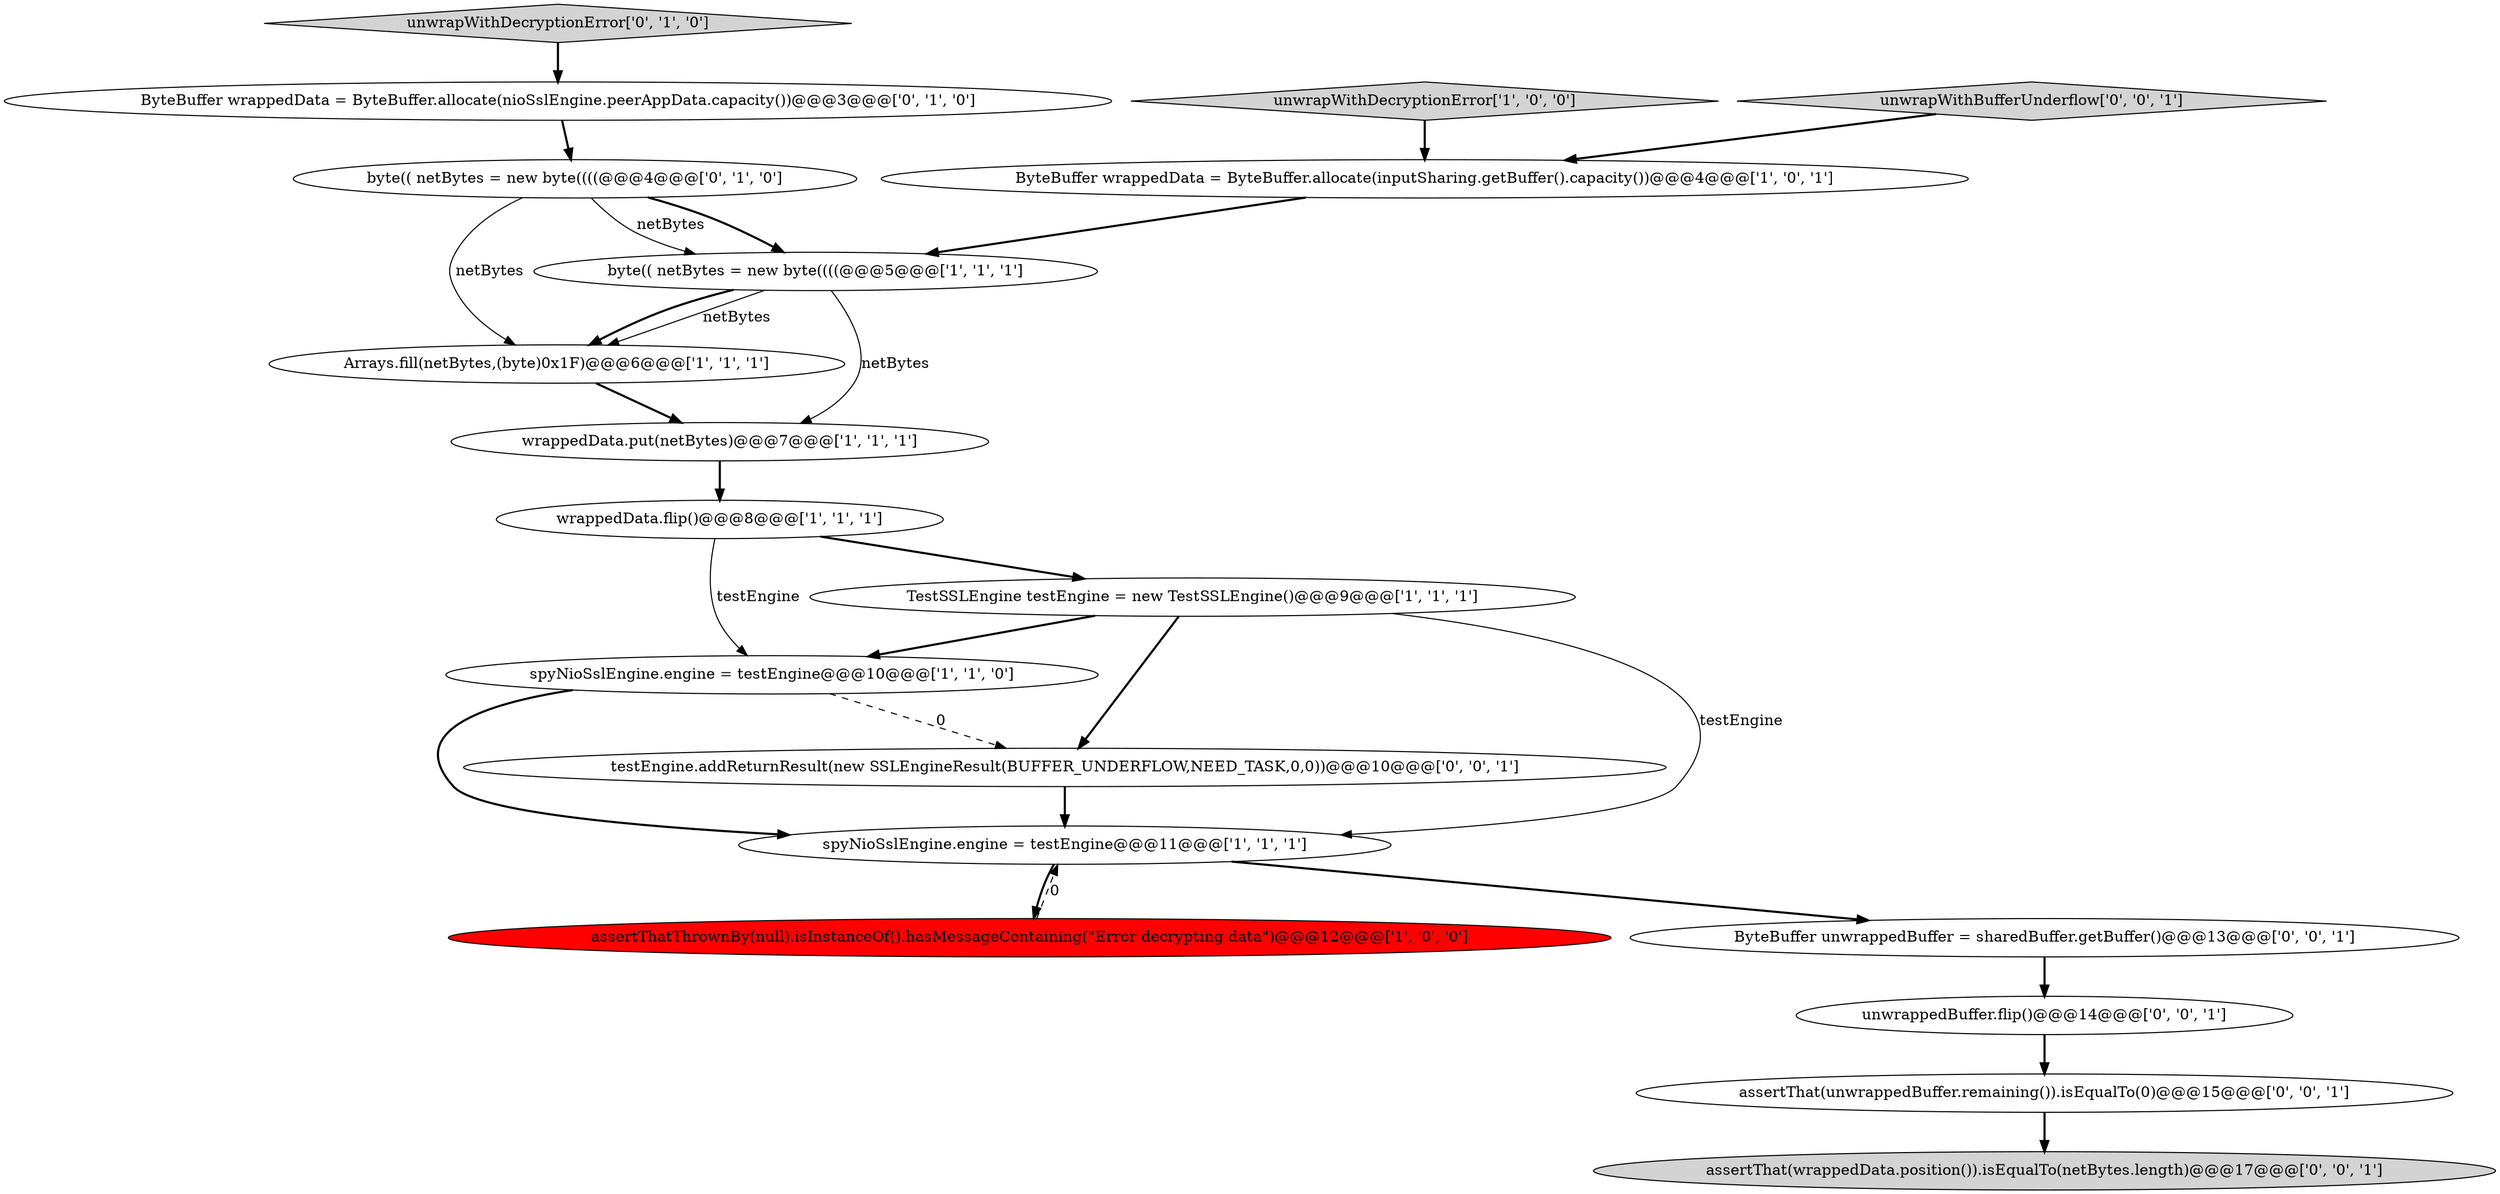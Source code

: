 digraph {
0 [style = filled, label = "unwrapWithDecryptionError['1', '0', '0']", fillcolor = lightgray, shape = diamond image = "AAA0AAABBB1BBB"];
16 [style = filled, label = "testEngine.addReturnResult(new SSLEngineResult(BUFFER_UNDERFLOW,NEED_TASK,0,0))@@@10@@@['0', '0', '1']", fillcolor = white, shape = ellipse image = "AAA0AAABBB3BBB"];
17 [style = filled, label = "ByteBuffer unwrappedBuffer = sharedBuffer.getBuffer()@@@13@@@['0', '0', '1']", fillcolor = white, shape = ellipse image = "AAA0AAABBB3BBB"];
1 [style = filled, label = "wrappedData.flip()@@@8@@@['1', '1', '1']", fillcolor = white, shape = ellipse image = "AAA0AAABBB1BBB"];
18 [style = filled, label = "unwrappedBuffer.flip()@@@14@@@['0', '0', '1']", fillcolor = white, shape = ellipse image = "AAA0AAABBB3BBB"];
6 [style = filled, label = "assertThatThrownBy(null).isInstanceOf().hasMessageContaining(\"Error decrypting data\")@@@12@@@['1', '0', '0']", fillcolor = red, shape = ellipse image = "AAA1AAABBB1BBB"];
13 [style = filled, label = "assertThat(wrappedData.position()).isEqualTo(netBytes.length)@@@17@@@['0', '0', '1']", fillcolor = lightgray, shape = ellipse image = "AAA0AAABBB3BBB"];
3 [style = filled, label = "spyNioSslEngine.engine = testEngine@@@10@@@['1', '1', '0']", fillcolor = white, shape = ellipse image = "AAA0AAABBB1BBB"];
7 [style = filled, label = "Arrays.fill(netBytes,(byte)0x1F)@@@6@@@['1', '1', '1']", fillcolor = white, shape = ellipse image = "AAA0AAABBB1BBB"];
14 [style = filled, label = "assertThat(unwrappedBuffer.remaining()).isEqualTo(0)@@@15@@@['0', '0', '1']", fillcolor = white, shape = ellipse image = "AAA0AAABBB3BBB"];
15 [style = filled, label = "unwrapWithBufferUnderflow['0', '0', '1']", fillcolor = lightgray, shape = diamond image = "AAA0AAABBB3BBB"];
10 [style = filled, label = "unwrapWithDecryptionError['0', '1', '0']", fillcolor = lightgray, shape = diamond image = "AAA0AAABBB2BBB"];
11 [style = filled, label = "ByteBuffer wrappedData = ByteBuffer.allocate(nioSslEngine.peerAppData.capacity())@@@3@@@['0', '1', '0']", fillcolor = white, shape = ellipse image = "AAA0AAABBB2BBB"];
8 [style = filled, label = "wrappedData.put(netBytes)@@@7@@@['1', '1', '1']", fillcolor = white, shape = ellipse image = "AAA0AAABBB1BBB"];
4 [style = filled, label = "TestSSLEngine testEngine = new TestSSLEngine()@@@9@@@['1', '1', '1']", fillcolor = white, shape = ellipse image = "AAA0AAABBB1BBB"];
5 [style = filled, label = "byte(( netBytes = new byte((((@@@5@@@['1', '1', '1']", fillcolor = white, shape = ellipse image = "AAA0AAABBB1BBB"];
9 [style = filled, label = "spyNioSslEngine.engine = testEngine@@@11@@@['1', '1', '1']", fillcolor = white, shape = ellipse image = "AAA0AAABBB1BBB"];
12 [style = filled, label = "byte(( netBytes = new byte((((@@@4@@@['0', '1', '0']", fillcolor = white, shape = ellipse image = "AAA0AAABBB2BBB"];
2 [style = filled, label = "ByteBuffer wrappedData = ByteBuffer.allocate(inputSharing.getBuffer().capacity())@@@4@@@['1', '0', '1']", fillcolor = white, shape = ellipse image = "AAA0AAABBB1BBB"];
4->3 [style = bold, label=""];
4->9 [style = solid, label="testEngine"];
1->4 [style = bold, label=""];
15->2 [style = bold, label=""];
12->5 [style = bold, label=""];
0->2 [style = bold, label=""];
6->9 [style = dashed, label="0"];
3->16 [style = dashed, label="0"];
9->17 [style = bold, label=""];
5->8 [style = solid, label="netBytes"];
11->12 [style = bold, label=""];
1->3 [style = solid, label="testEngine"];
7->8 [style = bold, label=""];
9->6 [style = bold, label=""];
5->7 [style = solid, label="netBytes"];
3->9 [style = bold, label=""];
8->1 [style = bold, label=""];
12->7 [style = solid, label="netBytes"];
12->5 [style = solid, label="netBytes"];
5->7 [style = bold, label=""];
14->13 [style = bold, label=""];
18->14 [style = bold, label=""];
16->9 [style = bold, label=""];
17->18 [style = bold, label=""];
4->16 [style = bold, label=""];
2->5 [style = bold, label=""];
10->11 [style = bold, label=""];
}
